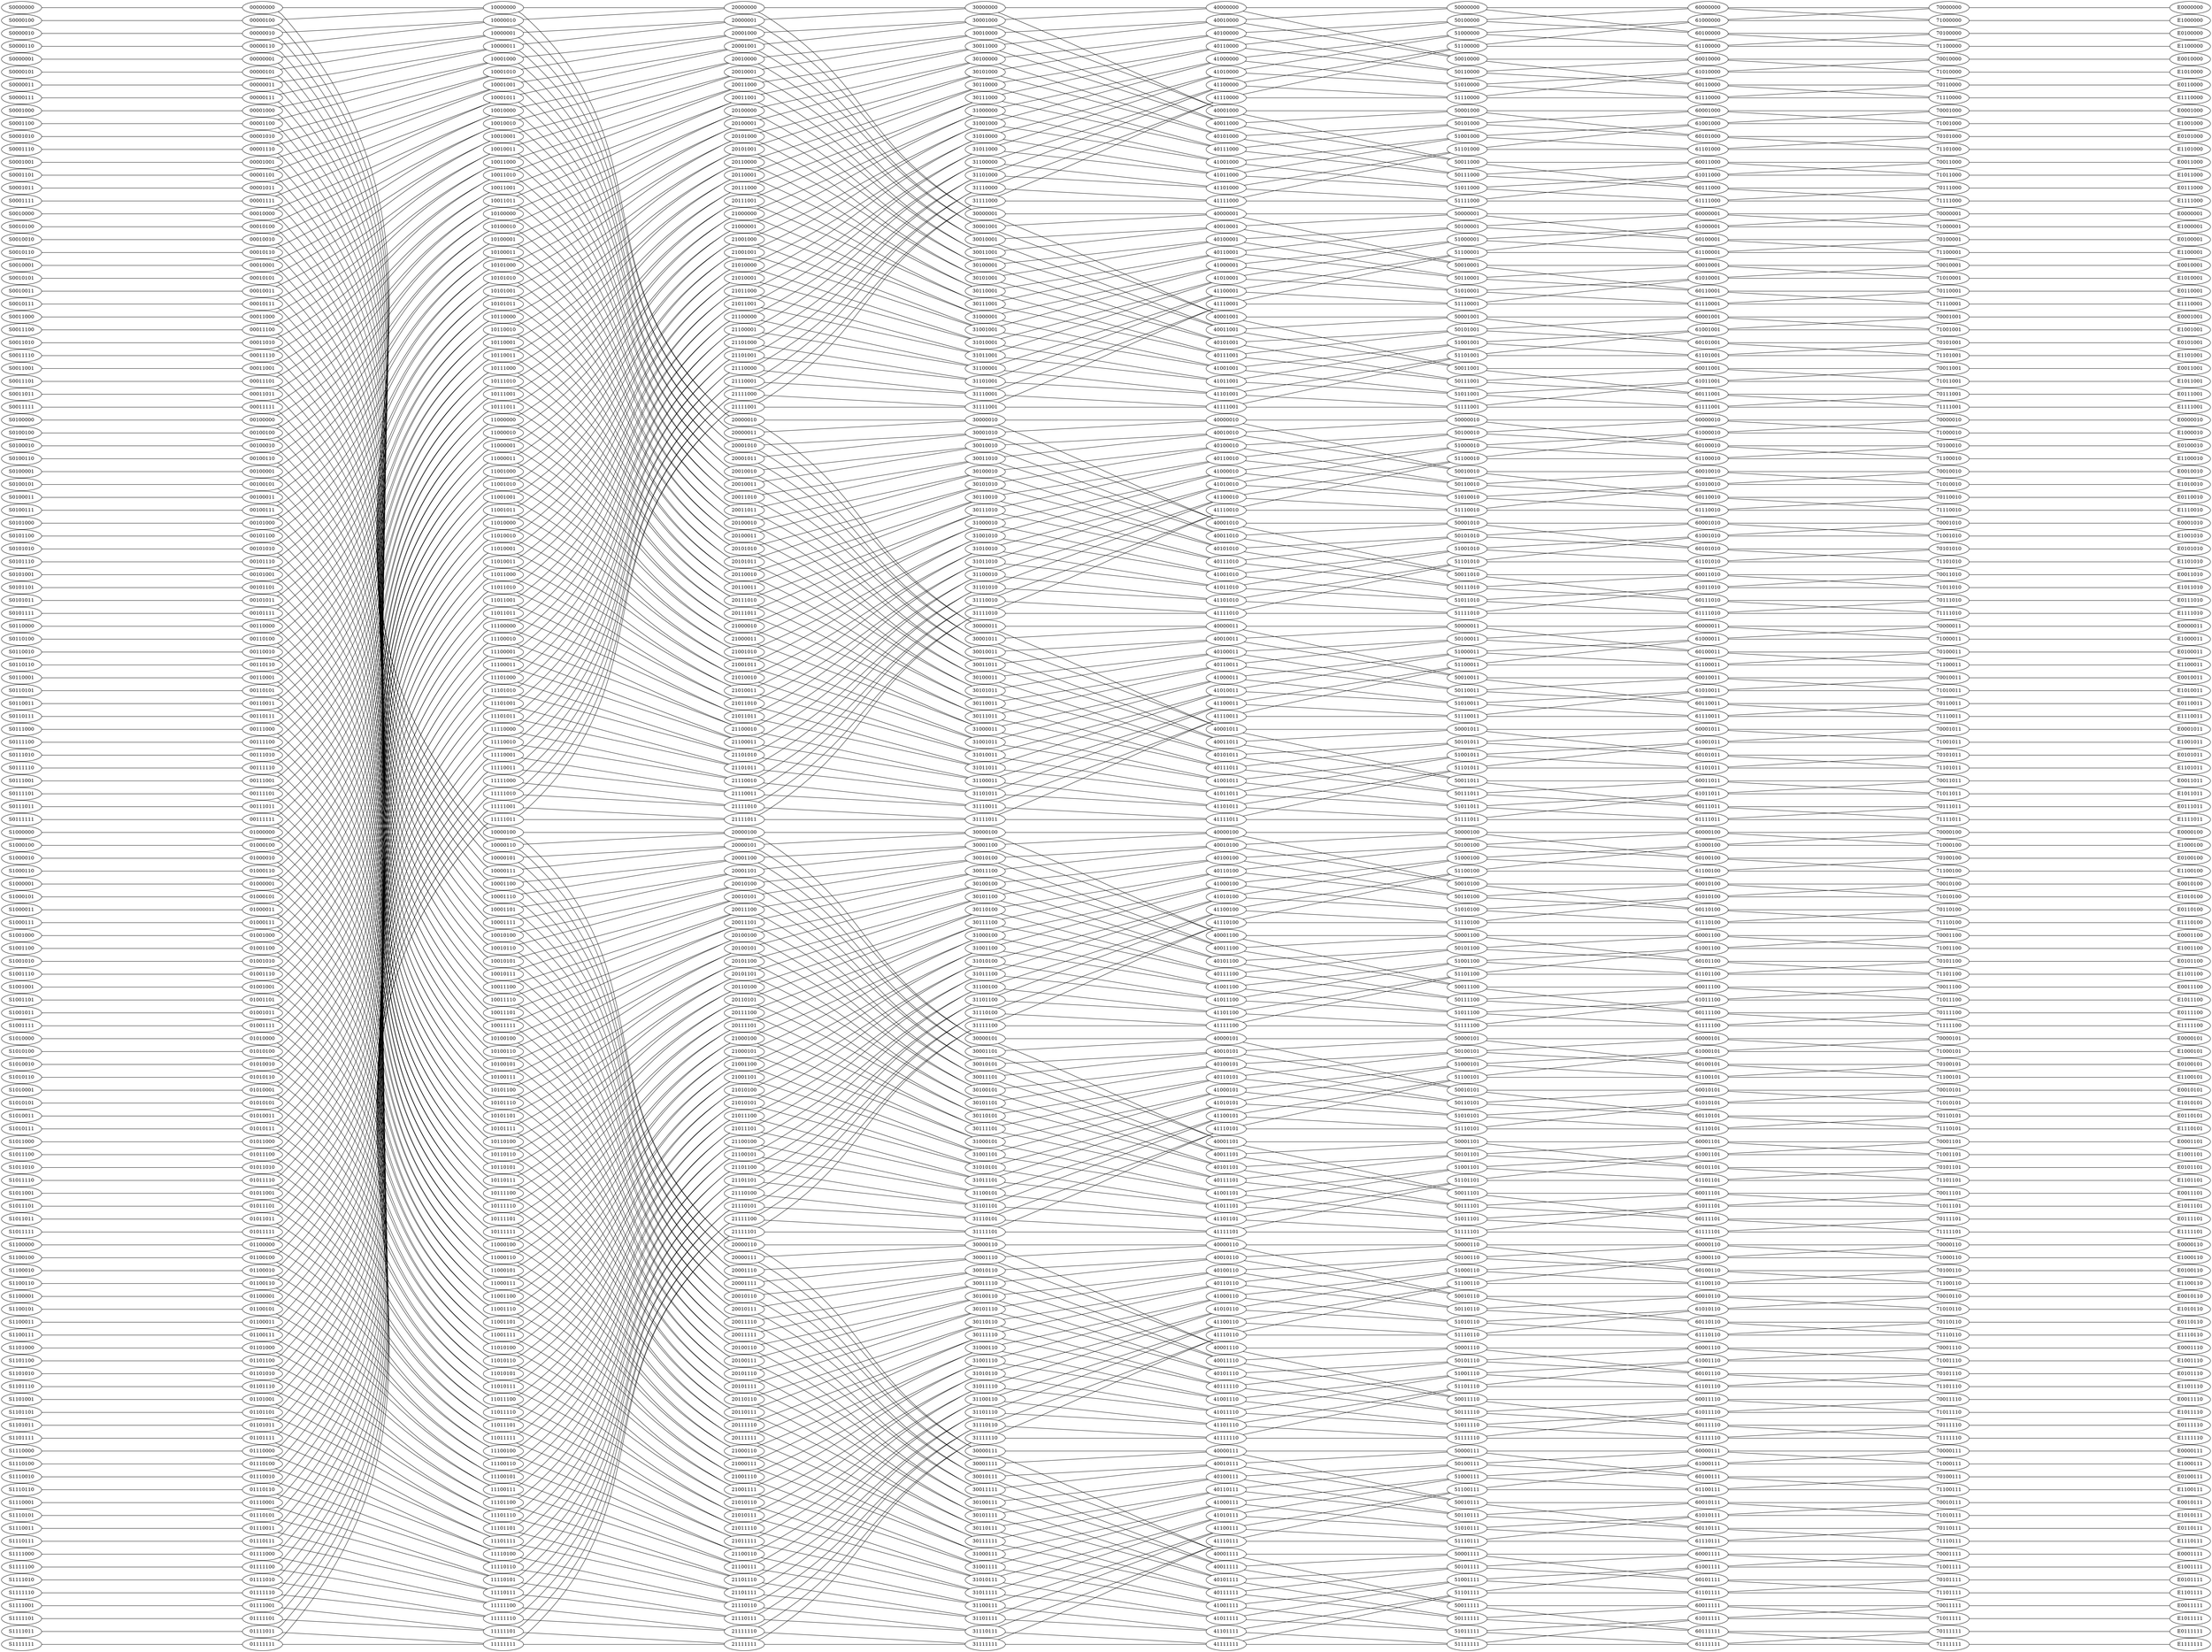 strict graph {
  graph [nodesep=-1, ranksep=8];
  rankdir=LR;
  S0000000 -- 00000000 -- 10000000 -- 20000000 -- 30000000 -- 40000000 -- 50000000 -- 60000000 -- 70000000 -- E0000000
  S0000001 -- 00000001 -- 10000001 -- 20000001 -- 30000001 -- 40000001 -- 50000001 -- 60000001 -- 70000001 -- E0000001
  S0000010 -- 00000010 -- 10000010 -- 20000010 -- 30000010 -- 40000010 -- 50000010 -- 60000010 -- 70000010 -- E0000010
  S0000011 -- 00000011 -- 10000011 -- 20000011 -- 30000011 -- 40000011 -- 50000011 -- 60000011 -- 70000011 -- E0000011
  S0000100 -- 00000100 -- 10000100 -- 20000100 -- 30000100 -- 40000100 -- 50000100 -- 60000100 -- 70000100 -- E0000100
  S0000101 -- 00000101 -- 10000101 -- 20000101 -- 30000101 -- 40000101 -- 50000101 -- 60000101 -- 70000101 -- E0000101
  S0000110 -- 00000110 -- 10000110 -- 20000110 -- 30000110 -- 40000110 -- 50000110 -- 60000110 -- 70000110 -- E0000110
  S0000111 -- 00000111 -- 10000111 -- 20000111 -- 30000111 -- 40000111 -- 50000111 -- 60000111 -- 70000111 -- E0000111
  S0001000 -- 00001000 -- 10001000 -- 20001000 -- 30001000 -- 40001000 -- 50001000 -- 60001000 -- 70001000 -- E0001000
  S0001001 -- 00001001 -- 10001001 -- 20001001 -- 30001001 -- 40001001 -- 50001001 -- 60001001 -- 70001001 -- E0001001
  S0001010 -- 00001010 -- 10001010 -- 20001010 -- 30001010 -- 40001010 -- 50001010 -- 60001010 -- 70001010 -- E0001010
  S0001011 -- 00001011 -- 10001011 -- 20001011 -- 30001011 -- 40001011 -- 50001011 -- 60001011 -- 70001011 -- E0001011
  S0001100 -- 00001100 -- 10001100 -- 20001100 -- 30001100 -- 40001100 -- 50001100 -- 60001100 -- 70001100 -- E0001100
  S0001101 -- 00001101 -- 10001101 -- 20001101 -- 30001101 -- 40001101 -- 50001101 -- 60001101 -- 70001101 -- E0001101
  S0001110 -- 00001110 -- 10001110 -- 20001110 -- 30001110 -- 40001110 -- 50001110 -- 60001110 -- 70001110 -- E0001110
  S0001111 -- 00001111 -- 10001111 -- 20001111 -- 30001111 -- 40001111 -- 50001111 -- 60001111 -- 70001111 -- E0001111
  S0010000 -- 00010000 -- 10010000 -- 20010000 -- 30010000 -- 40010000 -- 50010000 -- 60010000 -- 70010000 -- E0010000
  S0010001 -- 00010001 -- 10010001 -- 20010001 -- 30010001 -- 40010001 -- 50010001 -- 60010001 -- 70010001 -- E0010001
  S0010010 -- 00010010 -- 10010010 -- 20010010 -- 30010010 -- 40010010 -- 50010010 -- 60010010 -- 70010010 -- E0010010
  S0010011 -- 00010011 -- 10010011 -- 20010011 -- 30010011 -- 40010011 -- 50010011 -- 60010011 -- 70010011 -- E0010011
  S0010100 -- 00010100 -- 10010100 -- 20010100 -- 30010100 -- 40010100 -- 50010100 -- 60010100 -- 70010100 -- E0010100
  S0010101 -- 00010101 -- 10010101 -- 20010101 -- 30010101 -- 40010101 -- 50010101 -- 60010101 -- 70010101 -- E0010101
  S0010110 -- 00010110 -- 10010110 -- 20010110 -- 30010110 -- 40010110 -- 50010110 -- 60010110 -- 70010110 -- E0010110
  S0010111 -- 00010111 -- 10010111 -- 20010111 -- 30010111 -- 40010111 -- 50010111 -- 60010111 -- 70010111 -- E0010111
  S0011000 -- 00011000 -- 10011000 -- 20011000 -- 30011000 -- 40011000 -- 50011000 -- 60011000 -- 70011000 -- E0011000
  S0011001 -- 00011001 -- 10011001 -- 20011001 -- 30011001 -- 40011001 -- 50011001 -- 60011001 -- 70011001 -- E0011001
  S0011010 -- 00011010 -- 10011010 -- 20011010 -- 30011010 -- 40011010 -- 50011010 -- 60011010 -- 70011010 -- E0011010
  S0011011 -- 00011011 -- 10011011 -- 20011011 -- 30011011 -- 40011011 -- 50011011 -- 60011011 -- 70011011 -- E0011011
  S0011100 -- 00011100 -- 10011100 -- 20011100 -- 30011100 -- 40011100 -- 50011100 -- 60011100 -- 70011100 -- E0011100
  S0011101 -- 00011101 -- 10011101 -- 20011101 -- 30011101 -- 40011101 -- 50011101 -- 60011101 -- 70011101 -- E0011101
  S0011110 -- 00011110 -- 10011110 -- 20011110 -- 30011110 -- 40011110 -- 50011110 -- 60011110 -- 70011110 -- E0011110
  S0011111 -- 00011111 -- 10011111 -- 20011111 -- 30011111 -- 40011111 -- 50011111 -- 60011111 -- 70011111 -- E0011111
  S0100000 -- 00100000 -- 10100000 -- 20100000 -- 30100000 -- 40100000 -- 50100000 -- 60100000 -- 70100000 -- E0100000
  S0100001 -- 00100001 -- 10100001 -- 20100001 -- 30100001 -- 40100001 -- 50100001 -- 60100001 -- 70100001 -- E0100001
  S0100010 -- 00100010 -- 10100010 -- 20100010 -- 30100010 -- 40100010 -- 50100010 -- 60100010 -- 70100010 -- E0100010
  S0100011 -- 00100011 -- 10100011 -- 20100011 -- 30100011 -- 40100011 -- 50100011 -- 60100011 -- 70100011 -- E0100011
  S0100100 -- 00100100 -- 10100100 -- 20100100 -- 30100100 -- 40100100 -- 50100100 -- 60100100 -- 70100100 -- E0100100
  S0100101 -- 00100101 -- 10100101 -- 20100101 -- 30100101 -- 40100101 -- 50100101 -- 60100101 -- 70100101 -- E0100101
  S0100110 -- 00100110 -- 10100110 -- 20100110 -- 30100110 -- 40100110 -- 50100110 -- 60100110 -- 70100110 -- E0100110
  S0100111 -- 00100111 -- 10100111 -- 20100111 -- 30100111 -- 40100111 -- 50100111 -- 60100111 -- 70100111 -- E0100111
  S0101000 -- 00101000 -- 10101000 -- 20101000 -- 30101000 -- 40101000 -- 50101000 -- 60101000 -- 70101000 -- E0101000
  S0101001 -- 00101001 -- 10101001 -- 20101001 -- 30101001 -- 40101001 -- 50101001 -- 60101001 -- 70101001 -- E0101001
  S0101010 -- 00101010 -- 10101010 -- 20101010 -- 30101010 -- 40101010 -- 50101010 -- 60101010 -- 70101010 -- E0101010
  S0101011 -- 00101011 -- 10101011 -- 20101011 -- 30101011 -- 40101011 -- 50101011 -- 60101011 -- 70101011 -- E0101011
  S0101100 -- 00101100 -- 10101100 -- 20101100 -- 30101100 -- 40101100 -- 50101100 -- 60101100 -- 70101100 -- E0101100
  S0101101 -- 00101101 -- 10101101 -- 20101101 -- 30101101 -- 40101101 -- 50101101 -- 60101101 -- 70101101 -- E0101101
  S0101110 -- 00101110 -- 10101110 -- 20101110 -- 30101110 -- 40101110 -- 50101110 -- 60101110 -- 70101110 -- E0101110
  S0101111 -- 00101111 -- 10101111 -- 20101111 -- 30101111 -- 40101111 -- 50101111 -- 60101111 -- 70101111 -- E0101111
  S0110000 -- 00110000 -- 10110000 -- 20110000 -- 30110000 -- 40110000 -- 50110000 -- 60110000 -- 70110000 -- E0110000
  S0110001 -- 00110001 -- 10110001 -- 20110001 -- 30110001 -- 40110001 -- 50110001 -- 60110001 -- 70110001 -- E0110001
  S0110010 -- 00110010 -- 10110010 -- 20110010 -- 30110010 -- 40110010 -- 50110010 -- 60110010 -- 70110010 -- E0110010
  S0110011 -- 00110011 -- 10110011 -- 20110011 -- 30110011 -- 40110011 -- 50110011 -- 60110011 -- 70110011 -- E0110011
  S0110100 -- 00110100 -- 10110100 -- 20110100 -- 30110100 -- 40110100 -- 50110100 -- 60110100 -- 70110100 -- E0110100
  S0110101 -- 00110101 -- 10110101 -- 20110101 -- 30110101 -- 40110101 -- 50110101 -- 60110101 -- 70110101 -- E0110101
  S0110110 -- 00110110 -- 10110110 -- 20110110 -- 30110110 -- 40110110 -- 50110110 -- 60110110 -- 70110110 -- E0110110
  S0110111 -- 00110111 -- 10110111 -- 20110111 -- 30110111 -- 40110111 -- 50110111 -- 60110111 -- 70110111 -- E0110111
  S0111000 -- 00111000 -- 10111000 -- 20111000 -- 30111000 -- 40111000 -- 50111000 -- 60111000 -- 70111000 -- E0111000
  S0111001 -- 00111001 -- 10111001 -- 20111001 -- 30111001 -- 40111001 -- 50111001 -- 60111001 -- 70111001 -- E0111001
  S0111010 -- 00111010 -- 10111010 -- 20111010 -- 30111010 -- 40111010 -- 50111010 -- 60111010 -- 70111010 -- E0111010
  S0111011 -- 00111011 -- 10111011 -- 20111011 -- 30111011 -- 40111011 -- 50111011 -- 60111011 -- 70111011 -- E0111011
  S0111100 -- 00111100 -- 10111100 -- 20111100 -- 30111100 -- 40111100 -- 50111100 -- 60111100 -- 70111100 -- E0111100
  S0111101 -- 00111101 -- 10111101 -- 20111101 -- 30111101 -- 40111101 -- 50111101 -- 60111101 -- 70111101 -- E0111101
  S0111110 -- 00111110 -- 10111110 -- 20111110 -- 30111110 -- 40111110 -- 50111110 -- 60111110 -- 70111110 -- E0111110
  S0111111 -- 00111111 -- 10111111 -- 20111111 -- 30111111 -- 40111111 -- 50111111 -- 60111111 -- 70111111 -- E0111111
  S1000000 -- 01000000 -- 11000000 -- 21000000 -- 31000000 -- 41000000 -- 51000000 -- 61000000 -- 71000000 -- E1000000
  S1000001 -- 01000001 -- 11000001 -- 21000001 -- 31000001 -- 41000001 -- 51000001 -- 61000001 -- 71000001 -- E1000001
  S1000010 -- 01000010 -- 11000010 -- 21000010 -- 31000010 -- 41000010 -- 51000010 -- 61000010 -- 71000010 -- E1000010
  S1000011 -- 01000011 -- 11000011 -- 21000011 -- 31000011 -- 41000011 -- 51000011 -- 61000011 -- 71000011 -- E1000011
  S1000100 -- 01000100 -- 11000100 -- 21000100 -- 31000100 -- 41000100 -- 51000100 -- 61000100 -- 71000100 -- E1000100
  S1000101 -- 01000101 -- 11000101 -- 21000101 -- 31000101 -- 41000101 -- 51000101 -- 61000101 -- 71000101 -- E1000101
  S1000110 -- 01000110 -- 11000110 -- 21000110 -- 31000110 -- 41000110 -- 51000110 -- 61000110 -- 71000110 -- E1000110
  S1000111 -- 01000111 -- 11000111 -- 21000111 -- 31000111 -- 41000111 -- 51000111 -- 61000111 -- 71000111 -- E1000111
  S1001000 -- 01001000 -- 11001000 -- 21001000 -- 31001000 -- 41001000 -- 51001000 -- 61001000 -- 71001000 -- E1001000
  S1001001 -- 01001001 -- 11001001 -- 21001001 -- 31001001 -- 41001001 -- 51001001 -- 61001001 -- 71001001 -- E1001001
  S1001010 -- 01001010 -- 11001010 -- 21001010 -- 31001010 -- 41001010 -- 51001010 -- 61001010 -- 71001010 -- E1001010
  S1001011 -- 01001011 -- 11001011 -- 21001011 -- 31001011 -- 41001011 -- 51001011 -- 61001011 -- 71001011 -- E1001011
  S1001100 -- 01001100 -- 11001100 -- 21001100 -- 31001100 -- 41001100 -- 51001100 -- 61001100 -- 71001100 -- E1001100
  S1001101 -- 01001101 -- 11001101 -- 21001101 -- 31001101 -- 41001101 -- 51001101 -- 61001101 -- 71001101 -- E1001101
  S1001110 -- 01001110 -- 11001110 -- 21001110 -- 31001110 -- 41001110 -- 51001110 -- 61001110 -- 71001110 -- E1001110
  S1001111 -- 01001111 -- 11001111 -- 21001111 -- 31001111 -- 41001111 -- 51001111 -- 61001111 -- 71001111 -- E1001111
  S1010000 -- 01010000 -- 11010000 -- 21010000 -- 31010000 -- 41010000 -- 51010000 -- 61010000 -- 71010000 -- E1010000
  S1010001 -- 01010001 -- 11010001 -- 21010001 -- 31010001 -- 41010001 -- 51010001 -- 61010001 -- 71010001 -- E1010001
  S1010010 -- 01010010 -- 11010010 -- 21010010 -- 31010010 -- 41010010 -- 51010010 -- 61010010 -- 71010010 -- E1010010
  S1010011 -- 01010011 -- 11010011 -- 21010011 -- 31010011 -- 41010011 -- 51010011 -- 61010011 -- 71010011 -- E1010011
  S1010100 -- 01010100 -- 11010100 -- 21010100 -- 31010100 -- 41010100 -- 51010100 -- 61010100 -- 71010100 -- E1010100
  S1010101 -- 01010101 -- 11010101 -- 21010101 -- 31010101 -- 41010101 -- 51010101 -- 61010101 -- 71010101 -- E1010101
  S1010110 -- 01010110 -- 11010110 -- 21010110 -- 31010110 -- 41010110 -- 51010110 -- 61010110 -- 71010110 -- E1010110
  S1010111 -- 01010111 -- 11010111 -- 21010111 -- 31010111 -- 41010111 -- 51010111 -- 61010111 -- 71010111 -- E1010111
  S1011000 -- 01011000 -- 11011000 -- 21011000 -- 31011000 -- 41011000 -- 51011000 -- 61011000 -- 71011000 -- E1011000
  S1011001 -- 01011001 -- 11011001 -- 21011001 -- 31011001 -- 41011001 -- 51011001 -- 61011001 -- 71011001 -- E1011001
  S1011010 -- 01011010 -- 11011010 -- 21011010 -- 31011010 -- 41011010 -- 51011010 -- 61011010 -- 71011010 -- E1011010
  S1011011 -- 01011011 -- 11011011 -- 21011011 -- 31011011 -- 41011011 -- 51011011 -- 61011011 -- 71011011 -- E1011011
  S1011100 -- 01011100 -- 11011100 -- 21011100 -- 31011100 -- 41011100 -- 51011100 -- 61011100 -- 71011100 -- E1011100
  S1011101 -- 01011101 -- 11011101 -- 21011101 -- 31011101 -- 41011101 -- 51011101 -- 61011101 -- 71011101 -- E1011101
  S1011110 -- 01011110 -- 11011110 -- 21011110 -- 31011110 -- 41011110 -- 51011110 -- 61011110 -- 71011110 -- E1011110
  S1011111 -- 01011111 -- 11011111 -- 21011111 -- 31011111 -- 41011111 -- 51011111 -- 61011111 -- 71011111 -- E1011111
  S1100000 -- 01100000 -- 11100000 -- 21100000 -- 31100000 -- 41100000 -- 51100000 -- 61100000 -- 71100000 -- E1100000
  S1100001 -- 01100001 -- 11100001 -- 21100001 -- 31100001 -- 41100001 -- 51100001 -- 61100001 -- 71100001 -- E1100001
  S1100010 -- 01100010 -- 11100010 -- 21100010 -- 31100010 -- 41100010 -- 51100010 -- 61100010 -- 71100010 -- E1100010
  S1100011 -- 01100011 -- 11100011 -- 21100011 -- 31100011 -- 41100011 -- 51100011 -- 61100011 -- 71100011 -- E1100011
  S1100100 -- 01100100 -- 11100100 -- 21100100 -- 31100100 -- 41100100 -- 51100100 -- 61100100 -- 71100100 -- E1100100
  S1100101 -- 01100101 -- 11100101 -- 21100101 -- 31100101 -- 41100101 -- 51100101 -- 61100101 -- 71100101 -- E1100101
  S1100110 -- 01100110 -- 11100110 -- 21100110 -- 31100110 -- 41100110 -- 51100110 -- 61100110 -- 71100110 -- E1100110
  S1100111 -- 01100111 -- 11100111 -- 21100111 -- 31100111 -- 41100111 -- 51100111 -- 61100111 -- 71100111 -- E1100111
  S1101000 -- 01101000 -- 11101000 -- 21101000 -- 31101000 -- 41101000 -- 51101000 -- 61101000 -- 71101000 -- E1101000
  S1101001 -- 01101001 -- 11101001 -- 21101001 -- 31101001 -- 41101001 -- 51101001 -- 61101001 -- 71101001 -- E1101001
  S1101010 -- 01101010 -- 11101010 -- 21101010 -- 31101010 -- 41101010 -- 51101010 -- 61101010 -- 71101010 -- E1101010
  S1101011 -- 01101011 -- 11101011 -- 21101011 -- 31101011 -- 41101011 -- 51101011 -- 61101011 -- 71101011 -- E1101011
  S1101100 -- 01101100 -- 11101100 -- 21101100 -- 31101100 -- 41101100 -- 51101100 -- 61101100 -- 71101100 -- E1101100
  S1101101 -- 01101101 -- 11101101 -- 21101101 -- 31101101 -- 41101101 -- 51101101 -- 61101101 -- 71101101 -- E1101101
  S1101110 -- 01101110 -- 11101110 -- 21101110 -- 31101110 -- 41101110 -- 51101110 -- 61101110 -- 71101110 -- E1101110
  S1101111 -- 01101111 -- 11101111 -- 21101111 -- 31101111 -- 41101111 -- 51101111 -- 61101111 -- 71101111 -- E1101111
  S1110000 -- 01110000 -- 11110000 -- 21110000 -- 31110000 -- 41110000 -- 51110000 -- 61110000 -- 71110000 -- E1110000
  S1110001 -- 01110001 -- 11110001 -- 21110001 -- 31110001 -- 41110001 -- 51110001 -- 61110001 -- 71110001 -- E1110001
  S1110010 -- 01110010 -- 11110010 -- 21110010 -- 31110010 -- 41110010 -- 51110010 -- 61110010 -- 71110010 -- E1110010
  S1110011 -- 01110011 -- 11110011 -- 21110011 -- 31110011 -- 41110011 -- 51110011 -- 61110011 -- 71110011 -- E1110011
  S1110100 -- 01110100 -- 11110100 -- 21110100 -- 31110100 -- 41110100 -- 51110100 -- 61110100 -- 71110100 -- E1110100
  S1110101 -- 01110101 -- 11110101 -- 21110101 -- 31110101 -- 41110101 -- 51110101 -- 61110101 -- 71110101 -- E1110101
  S1110110 -- 01110110 -- 11110110 -- 21110110 -- 31110110 -- 41110110 -- 51110110 -- 61110110 -- 71110110 -- E1110110
  S1110111 -- 01110111 -- 11110111 -- 21110111 -- 31110111 -- 41110111 -- 51110111 -- 61110111 -- 71110111 -- E1110111
  S1111000 -- 01111000 -- 11111000 -- 21111000 -- 31111000 -- 41111000 -- 51111000 -- 61111000 -- 71111000 -- E1111000
  S1111001 -- 01111001 -- 11111001 -- 21111001 -- 31111001 -- 41111001 -- 51111001 -- 61111001 -- 71111001 -- E1111001
  S1111010 -- 01111010 -- 11111010 -- 21111010 -- 31111010 -- 41111010 -- 51111010 -- 61111010 -- 71111010 -- E1111010
  S1111011 -- 01111011 -- 11111011 -- 21111011 -- 31111011 -- 41111011 -- 51111011 -- 61111011 -- 71111011 -- E1111011
  S1111100 -- 01111100 -- 11111100 -- 21111100 -- 31111100 -- 41111100 -- 51111100 -- 61111100 -- 71111100 -- E1111100
  S1111101 -- 01111101 -- 11111101 -- 21111101 -- 31111101 -- 41111101 -- 51111101 -- 61111101 -- 71111101 -- E1111101
  S1111110 -- 01111110 -- 11111110 -- 21111110 -- 31111110 -- 41111110 -- 51111110 -- 61111110 -- 71111110 -- E1111110
  S1111111 -- 01111111 -- 11111111 -- 21111111 -- 31111111 -- 41111111 -- 51111111 -- 61111111 -- 71111111 -- E1111111


  60000000 -- 71000000
  60000001 -- 71000001
  60000010 -- 71000010
  60000011 -- 71000011
  60000100 -- 71000100
  60000101 -- 71000101
  60000110 -- 71000110
  60000111 -- 71000111
  60001000 -- 71001000
  60001001 -- 71001001
  60001010 -- 71001010
  60001011 -- 71001011
  60001100 -- 71001100
  60001101 -- 71001101
  60001110 -- 71001110
  60001111 -- 71001111
  60010000 -- 71010000
  60010001 -- 71010001
  60010010 -- 71010010
  60010011 -- 71010011
  60010100 -- 71010100
  60010101 -- 71010101
  60010110 -- 71010110
  60010111 -- 71010111
  60011000 -- 71011000
  60011001 -- 71011001
  60011010 -- 71011010
  60011011 -- 71011011
  60011100 -- 71011100
  60011101 -- 71011101
  60011110 -- 71011110
  60011111 -- 71011111
  60100000 -- 71100000
  60100001 -- 71100001
  60100010 -- 71100010
  60100011 -- 71100011
  60100100 -- 71100100
  60100101 -- 71100101
  60100110 -- 71100110
  60100111 -- 71100111
  60101000 -- 71101000
  60101001 -- 71101001
  60101010 -- 71101010
  60101011 -- 71101011
  60101100 -- 71101100
  60101101 -- 71101101
  60101110 -- 71101110
  60101111 -- 71101111
  60110000 -- 71110000
  60110001 -- 71110001
  60110010 -- 71110010
  60110011 -- 71110011
  60110100 -- 71110100
  60110101 -- 71110101
  60110110 -- 71110110
  60110111 -- 71110111
  60111000 -- 71111000
  60111001 -- 71111001
  60111010 -- 71111010
  60111011 -- 71111011
  60111100 -- 71111100
  60111101 -- 71111101
  60111110 -- 71111110
  60111111 -- 71111111
  61000000 -- 70000000
  61000001 -- 70000001
  61000010 -- 70000010
  61000011 -- 70000011
  61000100 -- 70000100
  61000101 -- 70000101
  61000110 -- 70000110
  61000111 -- 70000111
  61001000 -- 70001000
  61001001 -- 70001001
  61001010 -- 70001010
  61001011 -- 70001011
  61001100 -- 70001100
  61001101 -- 70001101
  61001110 -- 70001110
  61001111 -- 70001111
  61010000 -- 70010000
  61010001 -- 70010001
  61010010 -- 70010010
  61010011 -- 70010011
  61010100 -- 70010100
  61010101 -- 70010101
  61010110 -- 70010110
  61010111 -- 70010111
  61011000 -- 70011000
  61011001 -- 70011001
  61011010 -- 70011010
  61011011 -- 70011011
  61011100 -- 70011100
  61011101 -- 70011101
  61011110 -- 70011110
  61011111 -- 70011111
  61100000 -- 70100000
  61100001 -- 70100001
  61100010 -- 70100010
  61100011 -- 70100011
  61100100 -- 70100100
  61100101 -- 70100101
  61100110 -- 70100110
  61100111 -- 70100111
  61101000 -- 70101000
  61101001 -- 70101001
  61101010 -- 70101010
  61101011 -- 70101011
  61101100 -- 70101100
  61101101 -- 70101101
  61101110 -- 70101110
  61101111 -- 70101111
  61110000 -- 70110000
  61110001 -- 70110001
  61110010 -- 70110010
  61110011 -- 70110011
  61110100 -- 70110100
  61110101 -- 70110101
  61110110 -- 70110110
  61110111 -- 70110111
  61111000 -- 70111000
  61111001 -- 70111001
  61111010 -- 70111010
  61111011 -- 70111011
  61111100 -- 70111100
  61111101 -- 70111101
  61111110 -- 70111110
  61111111 -- 70111111

  50000000 -- 60100000
  50000001 -- 60100001
  50000010 -- 60100010
  50000011 -- 60100011
  50000100 -- 60100100
  50000101 -- 60100101
  50000110 -- 60100110
  50000111 -- 60100111
  50001000 -- 60101000
  50001001 -- 60101001
  50001010 -- 60101010
  50001011 -- 60101011
  50001100 -- 60101100
  50001101 -- 60101101
  50001110 -- 60101110
  50001111 -- 60101111
  50010000 -- 60110000
  50010001 -- 60110001
  50010010 -- 60110010
  50010011 -- 60110011
  50010100 -- 60110100
  50010101 -- 60110101
  50010110 -- 60110110
  50010111 -- 60110111
  50011000 -- 60111000
  50011001 -- 60111001
  50011010 -- 60111010
  50011011 -- 60111011
  50011100 -- 60111100
  50011101 -- 60111101
  50011110 -- 60111110
  50011111 -- 60111111
  50100000 -- 60000000
  50100001 -- 60000001
  50100010 -- 60000010
  50100011 -- 60000011
  50100100 -- 60000100
  50100101 -- 60000101
  50100110 -- 60000110
  50100111 -- 60000111
  50101000 -- 60001000
  50101001 -- 60001001
  50101010 -- 60001010
  50101011 -- 60001011
  50101100 -- 60001100
  50101101 -- 60001101
  50101110 -- 60001110
  50101111 -- 60001111
  50110000 -- 60010000
  50110001 -- 60010001
  50110010 -- 60010010
  50110011 -- 60010011
  50110100 -- 60010100
  50110101 -- 60010101
  50110110 -- 60010110
  50110111 -- 60010111
  50111000 -- 60011000
  50111001 -- 60011001
  50111010 -- 60011010
  50111011 -- 60011011
  50111100 -- 60011100
  50111101 -- 60011101
  50111110 -- 60011110
  50111111 -- 60011111
  40000000 -- 50010000
  40000001 -- 50010001
  40000010 -- 50010010
  40000011 -- 50010011
  40000100 -- 50010100
  40000101 -- 50010101
  40000110 -- 50010110
  40000111 -- 50010111
  40001000 -- 50011000
  40001001 -- 50011001
  40001010 -- 50011010
  40001011 -- 50011011
  40001100 -- 50011100
  40001101 -- 50011101
  40001110 -- 50011110
  40001111 -- 50011111
  40010000 -- 50000000
  40010001 -- 50000001
  40010010 -- 50000010
  40010011 -- 50000011
  40010100 -- 50000100
  40010101 -- 50000101
  40010110 -- 50000110
  40010111 -- 50000111
  40011000 -- 50001000
  40011001 -- 50001001
  40011010 -- 50001010
  40011011 -- 50001011
  40011100 -- 50001100
  40011101 -- 50001101
  40011110 -- 50001110
  40011111 -- 50001111
  30000000 -- 40001000
  30000001 -- 40001001
  30000010 -- 40001010
  30000011 -- 40001011
  30000100 -- 40001100
  30000101 -- 40001101
  30000110 -- 40001110
  30000111 -- 40001111
  30001000 -- 40000000
  30001001 -- 40000001
  30001010 -- 40000010
  30001011 -- 40000011
  30001100 -- 40000100
  30001101 -- 40000101
  30001110 -- 40000110
  30001111 -- 40000111
  20000000 -- 30000001
  20000001 -- 30000000
  20000010 -- 30000011
  20000011 -- 30000010
  20000100 -- 30000101
  20000101 -- 30000100
  20000110 -- 30000111
  20000111 -- 30000110
  10000000 -- 20000010
  10000001 -- 20000011
  10000010 -- 20000000
  10000011 -- 20000001
  10000100 -- 20000110
  10000101 -- 20000111
  10000110 -- 20000100
  10000111 -- 20000101
  00000000 -- 10000100
  00000001 -- 10000101
  00000010 -- 10000110
  00000011 -- 10000111
  00000100 -- 10000000
  00000101 -- 10000001
  00000110 -- 10000010
  00000111 -- 10000011
  20001000 -- 30001001
  20001001 -- 30001000
  20001010 -- 30001011
  20001011 -- 30001010
  20001100 -- 30001101
  20001101 -- 30001100
  20001110 -- 30001111
  20001111 -- 30001110
  10001000 -- 20001010
  10001001 -- 20001011
  10001010 -- 20001000
  10001011 -- 20001001
  10001100 -- 20001110
  10001101 -- 20001111
  10001110 -- 20001100
  10001111 -- 20001101
  00001000 -- 10001100
  00001001 -- 10001101
  00001010 -- 10001110
  00001011 -- 10001111
  00001100 -- 10001000
  00001101 -- 10001001
  00001110 -- 10001010
  00001111 -- 10001011
  30010000 -- 40011000
  30010001 -- 40011001
  30010010 -- 40011010
  30010011 -- 40011011
  30010100 -- 40011100
  30010101 -- 40011101
  30010110 -- 40011110
  30010111 -- 40011111
  30011000 -- 40010000
  30011001 -- 40010001
  30011010 -- 40010010
  30011011 -- 40010011
  30011100 -- 40010100
  30011101 -- 40010101
  30011110 -- 40010110
  30011111 -- 40010111
  20010000 -- 30010001
  20010001 -- 30010000
  20010010 -- 30010011
  20010011 -- 30010010
  20010100 -- 30010101
  20010101 -- 30010100
  20010110 -- 30010111
  20010111 -- 30010110
  10010000 -- 20010010
  10010001 -- 20010011
  10010010 -- 20010000
  10010011 -- 20010001
  10010100 -- 20010110
  10010101 -- 20010111
  10010110 -- 20010100
  10010111 -- 20010101
  00010000 -- 10010100
  00010001 -- 10010101
  00010010 -- 10010110
  00010011 -- 10010111
  00010100 -- 10010000
  00010101 -- 10010001
  00010110 -- 10010010
  00010111 -- 10010011
  20011000 -- 30011001
  20011001 -- 30011000
  20011010 -- 30011011
  20011011 -- 30011010
  20011100 -- 30011101
  20011101 -- 30011100
  20011110 -- 30011111
  20011111 -- 30011110
  10011000 -- 20011010
  10011001 -- 20011011
  10011010 -- 20011000
  10011011 -- 20011001
  10011100 -- 20011110
  10011101 -- 20011111
  10011110 -- 20011100
  10011111 -- 20011101
  00011000 -- 10011100
  00011001 -- 10011101
  00011010 -- 10011110
  00011011 -- 10011111
  00011100 -- 10011000
  00011101 -- 10011001
  00011110 -- 10011010
  00011111 -- 10011011
  40100000 -- 50110000
  40100001 -- 50110001
  40100010 -- 50110010
  40100011 -- 50110011
  40100100 -- 50110100
  40100101 -- 50110101
  40100110 -- 50110110
  40100111 -- 50110111
  40101000 -- 50111000
  40101001 -- 50111001
  40101010 -- 50111010
  40101011 -- 50111011
  40101100 -- 50111100
  40101101 -- 50111101
  40101110 -- 50111110
  40101111 -- 50111111
  40110000 -- 50100000
  40110001 -- 50100001
  40110010 -- 50100010
  40110011 -- 50100011
  40110100 -- 50100100
  40110101 -- 50100101
  40110110 -- 50100110
  40110111 -- 50100111
  40111000 -- 50101000
  40111001 -- 50101001
  40111010 -- 50101010
  40111011 -- 50101011
  40111100 -- 50101100
  40111101 -- 50101101
  40111110 -- 50101110
  40111111 -- 50101111
  30100000 -- 40101000
  30100001 -- 40101001
  30100010 -- 40101010
  30100011 -- 40101011
  30100100 -- 40101100
  30100101 -- 40101101
  30100110 -- 40101110
  30100111 -- 40101111
  30101000 -- 40100000
  30101001 -- 40100001
  30101010 -- 40100010
  30101011 -- 40100011
  30101100 -- 40100100
  30101101 -- 40100101
  30101110 -- 40100110
  30101111 -- 40100111
  20100000 -- 30100001
  20100001 -- 30100000
  20100010 -- 30100011
  20100011 -- 30100010
  20100100 -- 30100101
  20100101 -- 30100100
  20100110 -- 30100111
  20100111 -- 30100110
  10100000 -- 20100010
  10100001 -- 20100011
  10100010 -- 20100000
  10100011 -- 20100001
  10100100 -- 20100110
  10100101 -- 20100111
  10100110 -- 20100100
  10100111 -- 20100101
  00100000 -- 10100100
  00100001 -- 10100101
  00100010 -- 10100110
  00100011 -- 10100111
  00100100 -- 10100000
  00100101 -- 10100001
  00100110 -- 10100010
  00100111 -- 10100011
  20101000 -- 30101001
  20101001 -- 30101000
  20101010 -- 30101011
  20101011 -- 30101010
  20101100 -- 30101101
  20101101 -- 30101100
  20101110 -- 30101111
  20101111 -- 30101110
  10101000 -- 20101010
  10101001 -- 20101011
  10101010 -- 20101000
  10101011 -- 20101001
  10101100 -- 20101110
  10101101 -- 20101111
  10101110 -- 20101100
  10101111 -- 20101101
  00101000 -- 10101100
  00101001 -- 10101101
  00101010 -- 10101110
  00101011 -- 10101111
  00101100 -- 10101000
  00101101 -- 10101001
  00101110 -- 10101010
  00101111 -- 10101011
  30110000 -- 40111000
  30110001 -- 40111001
  30110010 -- 40111010
  30110011 -- 40111011
  30110100 -- 40111100
  30110101 -- 40111101
  30110110 -- 40111110
  30110111 -- 40111111
  30111000 -- 40110000
  30111001 -- 40110001
  30111010 -- 40110010
  30111011 -- 40110011
  30111100 -- 40110100
  30111101 -- 40110101
  30111110 -- 40110110
  30111111 -- 40110111
  20110000 -- 30110001
  20110001 -- 30110000
  20110010 -- 30110011
  20110011 -- 30110010
  20110100 -- 30110101
  20110101 -- 30110100
  20110110 -- 30110111
  20110111 -- 30110110
  10110000 -- 20110010
  10110001 -- 20110011
  10110010 -- 20110000
  10110011 -- 20110001
  10110100 -- 20110110
  10110101 -- 20110111
  10110110 -- 20110100
  10110111 -- 20110101
  00110000 -- 10110100
  00110001 -- 10110101
  00110010 -- 10110110
  00110011 -- 10110111
  00110100 -- 10110000
  00110101 -- 10110001
  00110110 -- 10110010
  00110111 -- 10110011
  20111000 -- 30111001
  20111001 -- 30111000
  20111010 -- 30111011
  20111011 -- 30111010
  20111100 -- 30111101
  20111101 -- 30111100
  20111110 -- 30111111
  20111111 -- 30111110
  10111000 -- 20111010
  10111001 -- 20111011
  10111010 -- 20111000
  10111011 -- 20111001
  10111100 -- 20111110
  10111101 -- 20111111
  10111110 -- 20111100
  10111111 -- 20111101
  00111000 -- 10111100
  00111001 -- 10111101
  00111010 -- 10111110
  00111011 -- 10111111
  00111100 -- 10111000
  00111101 -- 10111001
  00111110 -- 10111010
  00111111 -- 10111011
  51000000 -- 61100000
  51000001 -- 61100001
  51000010 -- 61100010
  51000011 -- 61100011
  51000100 -- 61100100
  51000101 -- 61100101
  51000110 -- 61100110
  51000111 -- 61100111
  51001000 -- 61101000
  51001001 -- 61101001
  51001010 -- 61101010
  51001011 -- 61101011
  51001100 -- 61101100
  51001101 -- 61101101
  51001110 -- 61101110
  51001111 -- 61101111
  51010000 -- 61110000
  51010001 -- 61110001
  51010010 -- 61110010
  51010011 -- 61110011
  51010100 -- 61110100
  51010101 -- 61110101
  51010110 -- 61110110
  51010111 -- 61110111
  51011000 -- 61111000
  51011001 -- 61111001
  51011010 -- 61111010
  51011011 -- 61111011
  51011100 -- 61111100
  51011101 -- 61111101
  51011110 -- 61111110
  51011111 -- 61111111
  51100000 -- 61000000
  51100001 -- 61000001
  51100010 -- 61000010
  51100011 -- 61000011
  51100100 -- 61000100
  51100101 -- 61000101
  51100110 -- 61000110
  51100111 -- 61000111
  51101000 -- 61001000
  51101001 -- 61001001
  51101010 -- 61001010
  51101011 -- 61001011
  51101100 -- 61001100
  51101101 -- 61001101
  51101110 -- 61001110
  51101111 -- 61001111
  51110000 -- 61010000
  51110001 -- 61010001
  51110010 -- 61010010
  51110011 -- 61010011
  51110100 -- 61010100
  51110101 -- 61010101
  51110110 -- 61010110
  51110111 -- 61010111
  51111000 -- 61011000
  51111001 -- 61011001
  51111010 -- 61011010
  51111011 -- 61011011
  51111100 -- 61011100
  51111101 -- 61011101
  51111110 -- 61011110
  51111111 -- 61011111
  41000000 -- 51010000
  41000001 -- 51010001
  41000010 -- 51010010
  41000011 -- 51010011
  41000100 -- 51010100
  41000101 -- 51010101
  41000110 -- 51010110
  41000111 -- 51010111
  41001000 -- 51011000
  41001001 -- 51011001
  41001010 -- 51011010
  41001011 -- 51011011
  41001100 -- 51011100
  41001101 -- 51011101
  41001110 -- 51011110
  41001111 -- 51011111
  41010000 -- 51000000
  41010001 -- 51000001
  41010010 -- 51000010
  41010011 -- 51000011
  41010100 -- 51000100
  41010101 -- 51000101
  41010110 -- 51000110
  41010111 -- 51000111
  41011000 -- 51001000
  41011001 -- 51001001
  41011010 -- 51001010
  41011011 -- 51001011
  41011100 -- 51001100
  41011101 -- 51001101
  41011110 -- 51001110
  41011111 -- 51001111
  31000000 -- 41001000
  31000001 -- 41001001
  31000010 -- 41001010
  31000011 -- 41001011
  31000100 -- 41001100
  31000101 -- 41001101
  31000110 -- 41001110
  31000111 -- 41001111
  31001000 -- 41000000
  31001001 -- 41000001
  31001010 -- 41000010
  31001011 -- 41000011
  31001100 -- 41000100
  31001101 -- 41000101
  31001110 -- 41000110
  31001111 -- 41000111
  21000000 -- 31000001
  21000001 -- 31000000
  21000010 -- 31000011
  21000011 -- 31000010
  21000100 -- 31000101
  21000101 -- 31000100
  21000110 -- 31000111
  21000111 -- 31000110
  11000000 -- 21000010
  11000001 -- 21000011
  11000010 -- 21000000
  11000011 -- 21000001
  11000100 -- 21000110
  11000101 -- 21000111
  11000110 -- 21000100
  11000111 -- 21000101
  01000000 -- 11000100
  01000001 -- 11000101
  01000010 -- 11000110
  01000011 -- 11000111
  01000100 -- 11000000
  01000101 -- 11000001
  01000110 -- 11000010
  01000111 -- 11000011
  21001000 -- 31001001
  21001001 -- 31001000
  21001010 -- 31001011
  21001011 -- 31001010
  21001100 -- 31001101
  21001101 -- 31001100
  21001110 -- 31001111
  21001111 -- 31001110
  11001000 -- 21001010
  11001001 -- 21001011
  11001010 -- 21001000
  11001011 -- 21001001
  11001100 -- 21001110
  11001101 -- 21001111
  11001110 -- 21001100
  11001111 -- 21001101
  01001000 -- 11001100
  01001001 -- 11001101
  01001010 -- 11001110
  01001011 -- 11001111
  01001100 -- 11001000
  01001101 -- 11001001
  01001110 -- 11001010
  01001111 -- 11001011
  31010000 -- 41011000
  31010001 -- 41011001
  31010010 -- 41011010
  31010011 -- 41011011
  31010100 -- 41011100
  31010101 -- 41011101
  31010110 -- 41011110
  31010111 -- 41011111
  31011000 -- 41010000
  31011001 -- 41010001
  31011010 -- 41010010
  31011011 -- 41010011
  31011100 -- 41010100
  31011101 -- 41010101
  31011110 -- 41010110
  31011111 -- 41010111
  21010000 -- 31010001
  21010001 -- 31010000
  21010010 -- 31010011
  21010011 -- 31010010
  21010100 -- 31010101
  21010101 -- 31010100
  21010110 -- 31010111
  21010111 -- 31010110
  11010000 -- 21010010
  11010001 -- 21010011
  11010010 -- 21010000
  11010011 -- 21010001
  11010100 -- 21010110
  11010101 -- 21010111
  11010110 -- 21010100
  11010111 -- 21010101
  01010000 -- 11010100
  01010001 -- 11010101
  01010010 -- 11010110
  01010011 -- 11010111
  01010100 -- 11010000
  01010101 -- 11010001
  01010110 -- 11010010
  01010111 -- 11010011
  21011000 -- 31011001
  21011001 -- 31011000
  21011010 -- 31011011
  21011011 -- 31011010
  21011100 -- 31011101
  21011101 -- 31011100
  21011110 -- 31011111
  21011111 -- 31011110
  11011000 -- 21011010
  11011001 -- 21011011
  11011010 -- 21011000
  11011011 -- 21011001
  11011100 -- 21011110
  11011101 -- 21011111
  11011110 -- 21011100
  11011111 -- 21011101
  01011000 -- 11011100
  01011001 -- 11011101
  01011010 -- 11011110
  01011011 -- 11011111
  01011100 -- 11011000
  01011101 -- 11011001
  01011110 -- 11011010
  01011111 -- 11011011
  41100000 -- 51110000
  41100001 -- 51110001
  41100010 -- 51110010
  41100011 -- 51110011
  41100100 -- 51110100
  41100101 -- 51110101
  41100110 -- 51110110
  41100111 -- 51110111
  41101000 -- 51111000
  41101001 -- 51111001
  41101010 -- 51111010
  41101011 -- 51111011
  41101100 -- 51111100
  41101101 -- 51111101
  41101110 -- 51111110
  41101111 -- 51111111
  41110000 -- 51100000
  41110001 -- 51100001
  41110010 -- 51100010
  41110011 -- 51100011
  41110100 -- 51100100
  41110101 -- 51100101
  41110110 -- 51100110
  41110111 -- 51100111
  41111000 -- 51101000
  41111001 -- 51101001
  41111010 -- 51101010
  41111011 -- 51101011
  41111100 -- 51101100
  41111101 -- 51101101
  41111110 -- 51101110
  41111111 -- 51101111
  31100000 -- 41101000
  31100001 -- 41101001
  31100010 -- 41101010
  31100011 -- 41101011
  31100100 -- 41101100
  31100101 -- 41101101
  31100110 -- 41101110
  31100111 -- 41101111
  31101000 -- 41100000
  31101001 -- 41100001
  31101010 -- 41100010
  31101011 -- 41100011
  31101100 -- 41100100
  31101101 -- 41100101
  31101110 -- 41100110
  31101111 -- 41100111
  21100000 -- 31100001
  21100001 -- 31100000
  21100010 -- 31100011
  21100011 -- 31100010
  21100100 -- 31100101
  21100101 -- 31100100
  21100110 -- 31100111
  21100111 -- 31100110
  11100000 -- 21100010
  11100001 -- 21100011
  11100010 -- 21100000
  11100011 -- 21100001
  11100100 -- 21100110
  11100101 -- 21100111
  11100110 -- 21100100
  11100111 -- 21100101
  01100000 -- 11100100
  01100001 -- 11100101
  01100010 -- 11100110
  01100011 -- 11100111
  01100100 -- 11100000
  01100101 -- 11100001
  01100110 -- 11100010
  01100111 -- 11100011
  21101000 -- 31101001
  21101001 -- 31101000
  21101010 -- 31101011
  21101011 -- 31101010
  21101100 -- 31101101
  21101101 -- 31101100
  21101110 -- 31101111
  21101111 -- 31101110
  11101000 -- 21101010
  11101001 -- 21101011
  11101010 -- 21101000
  11101011 -- 21101001
  11101100 -- 21101110
  11101101 -- 21101111
  11101110 -- 21101100
  11101111 -- 21101101
  01101000 -- 11101100
  01101001 -- 11101101
  01101010 -- 11101110
  01101011 -- 11101111
  01101100 -- 11101000
  01101101 -- 11101001
  01101110 -- 11101010
  01101111 -- 11101011
  31110000 -- 41111000
  31110001 -- 41111001
  31110010 -- 41111010
  31110011 -- 41111011
  31110100 -- 41111100
  31110101 -- 41111101
  31110110 -- 41111110
  31110111 -- 41111111
  31111000 -- 41110000
  31111001 -- 41110001
  31111010 -- 41110010
  31111011 -- 41110011
  31111100 -- 41110100
  31111101 -- 41110101
  31111110 -- 41110110
  31111111 -- 41110111
  21110000 -- 31110001
  21110001 -- 31110000
  21110010 -- 31110011
  21110011 -- 31110010
  21110100 -- 31110101
  21110101 -- 31110100
  21110110 -- 31110111
  21110111 -- 31110110
  11110000 -- 21110010
  11110001 -- 21110011
  11110010 -- 21110000
  11110011 -- 21110001
  11110100 -- 21110110
  11110101 -- 21110111
  11110110 -- 21110100
  11110111 -- 21110101
  01110000 -- 11110100
  01110001 -- 11110101
  01110010 -- 11110110
  01110011 -- 11110111
  01110100 -- 11110000
  01110101 -- 11110001
  01110110 -- 11110010
  01110111 -- 11110011
  21111000 -- 31111001
  21111001 -- 31111000
  21111010 -- 31111011
  21111011 -- 31111010
  21111100 -- 31111101
  21111101 -- 31111100
  21111110 -- 31111111
  21111111 -- 31111110
  11111000 -- 21111010
  11111001 -- 21111011
  11111010 -- 21111000
  11111011 -- 21111001
  11111100 -- 21111110
  11111101 -- 21111111
  11111110 -- 21111100
  11111111 -- 21111101
  01111000 -- 11111100
  01111001 -- 11111101
  01111010 -- 11111110
  01111011 -- 11111111
  01111100 -- 11111000
  01111101 -- 11111001
  01111110 -- 11111010
  01111111 -- 11111011

}
